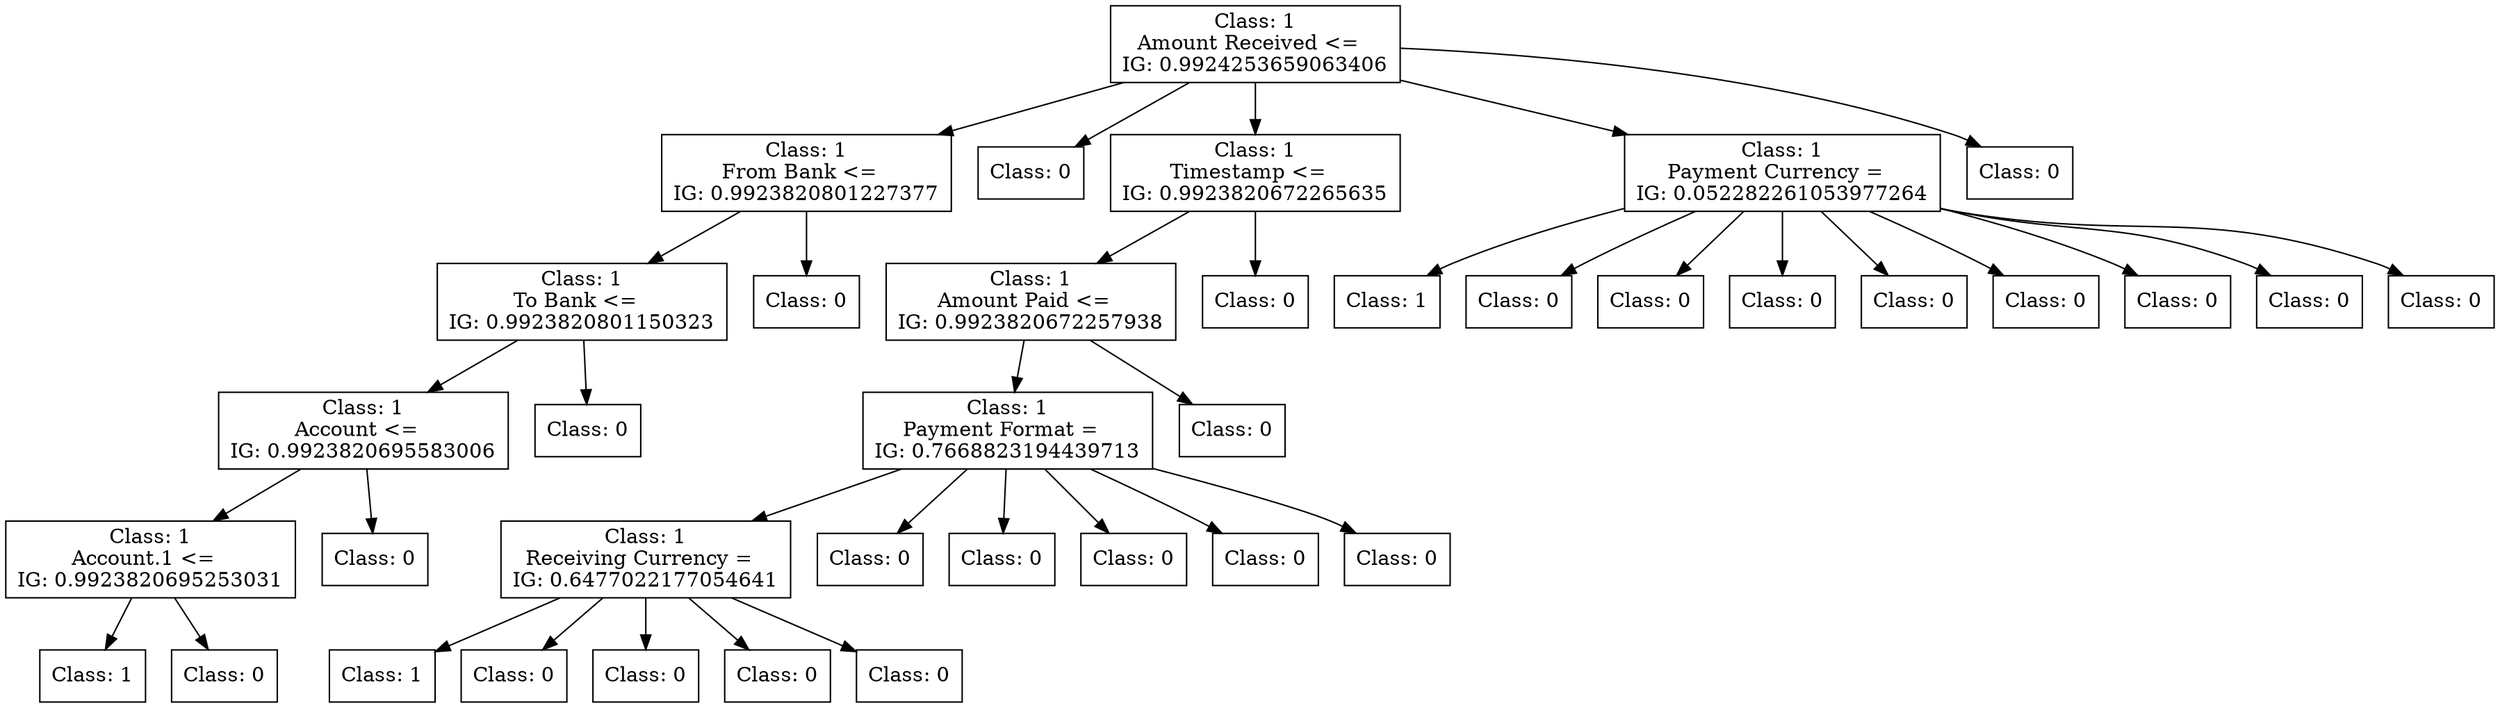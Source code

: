 digraph DecisionTree {
	rankdir=TD;
	node [shape=box];
	140147933232864 [label="Class: 1
Amount Received <=  
IG: 0.9924253659063406"];
	140147933232528 [label="Class: 1
From Bank <=  
IG: 0.9923820801227377"];
	140147933232864 -> 140147933232528;
	140147933433328 [label="Class: 1
To Bank <=  
IG: 0.9923820801150323"];
	140147933232528 -> 140147933433328;
	140147933435248 [label="Class: 1
Account <=  
IG: 0.9923820695583006"];
	140147933433328 -> 140147933435248;
	140147933430160 [label="Class: 1
Account.1 <=  
IG: 0.9923820695253031"];
	140147933435248 -> 140147933430160;
	140147933549456 [label="Class: 1
"];
	140147933430160 -> 140147933549456;
	140147889831840 [label="Class: 0
"];
	140147933430160 -> 140147889831840;
	140147889824448 [label="Class: 0
"];
	140147933435248 -> 140147889824448;
	140147889821760 [label="Class: 0
"];
	140147933433328 -> 140147889821760;
	140147933558528 [label="Class: 0
"];
	140147933232528 -> 140147933558528;
	140147933552480 [label="Class: 0
"];
	140147933232864 -> 140147933552480;
	140147933555888 [label="Class: 1
Timestamp <=  
IG: 0.9923820672265635"];
	140147933232864 -> 140147933555888;
	140147933560496 [label="Class: 1
Amount Paid <=  
IG: 0.9923820672257938"];
	140147933555888 -> 140147933560496;
	140147933557088 [label="Class: 1
Payment Format =  
IG: 0.7668823194439713"];
	140147933560496 -> 140147933557088;
	140147889826944 [label="Class: 1
Receiving Currency =  
IG: 0.6477022177054641"];
	140147933557088 -> 140147889826944;
	140147905812832 [label="Class: 1
"];
	140147889826944 -> 140147905812832;
	140147905819312 [label="Class: 0
"];
	140147889826944 -> 140147905819312;
	140147933555072 [label="Class: 0
"];
	140147889826944 -> 140147933555072;
	140147902222096 [label="Class: 0
"];
	140147889826944 -> 140147902222096;
	140147902223152 [label="Class: 0
"];
	140147889826944 -> 140147902223152;
	140147905822096 [label="Class: 0
"];
	140147933557088 -> 140147905822096;
	140147905820752 [label="Class: 0
"];
	140147933557088 -> 140147905820752;
	140147905822432 [label="Class: 0
"];
	140147933557088 -> 140147905822432;
	140147905821520 [label="Class: 0
"];
	140147933557088 -> 140147905821520;
	140147905822144 [label="Class: 0
"];
	140147933557088 -> 140147905822144;
	140147905818304 [label="Class: 0
"];
	140147933560496 -> 140147905818304;
	140147905812448 [label="Class: 0
"];
	140147933555888 -> 140147905812448;
	140147933554784 [label="Class: 1
Payment Currency =  
IG: 0.052282261053977264"];
	140147933232864 -> 140147933554784;
	140147905817104 [label="Class: 1
"];
	140147933554784 -> 140147905817104;
	140147902223200 [label="Class: 0
"];
	140147933554784 -> 140147902223200;
	140147902224496 [label="Class: 0
"];
	140147933554784 -> 140147902224496;
	140147902225936 [label="Class: 0
"];
	140147933554784 -> 140147902225936;
	140147902224544 [label="Class: 0
"];
	140147933554784 -> 140147902224544;
	140147902224016 [label="Class: 0
"];
	140147933554784 -> 140147902224016;
	140147902225312 [label="Class: 0
"];
	140147933554784 -> 140147902225312;
	140147902226320 [label="Class: 0
"];
	140147933554784 -> 140147902226320;
	140147902226464 [label="Class: 0
"];
	140147933554784 -> 140147902226464;
	140147933553296 [label="Class: 0
"];
	140147933232864 -> 140147933553296;
}
